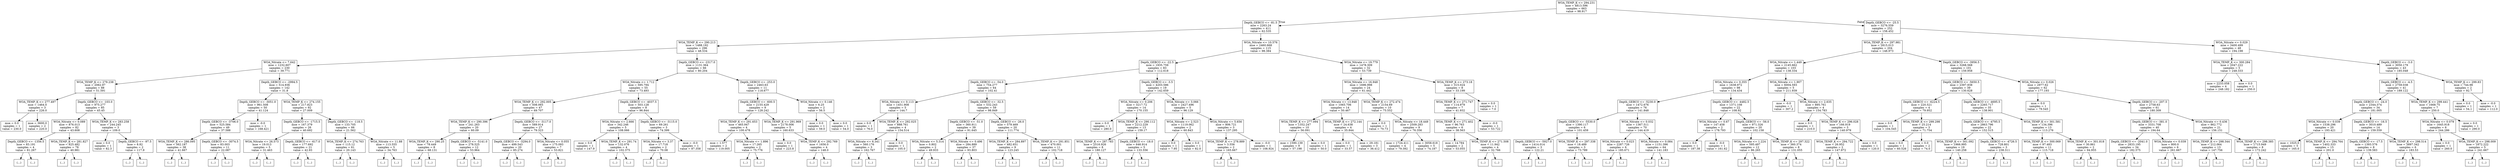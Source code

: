 digraph Tree {
node [shape=box] ;
0 [label="WOA_TEMP_K <= 294.231\nmse = 4813.596\nsamples = 663\nvalue = 98.917"] ;
1 [label="Depth_GEBCO <= -81.5\nmse = 2263.24\nsamples = 411\nvalue = 62.535"] ;
0 -> 1 [labeldistance=2.5, labelangle=45, headlabel="True"] ;
2 [label="WOA_TEMP_K <= 290.213\nmse = 1488.192\nsamples = 296\nvalue = 48.534"] ;
1 -> 2 ;
3 [label="WOA_Nitrate <= 7.642\nmse = 1232.607\nsamples = 230\nvalue = 39.771"] ;
2 -> 3 ;
4 [label="WOA_TEMP_K <= 279.238\nmse = 2062.97\nsamples = 88\nvalue = 51.591"] ;
3 -> 4 ;
5 [label="WOA_TEMP_K <= 277.497\nmse = 1464.0\nsamples = 3\nvalue = 226.0"] ;
4 -> 5 ;
6 [label="mse = 0.0\nsamples = 1\nvalue = 230.0"] ;
5 -> 6 ;
7 [label="mse = 3600.0\nsamples = 2\nvalue = 220.0"] ;
5 -> 7 ;
8 [label="Depth_GEBCO <= -103.0\nmse = 975.277\nsamples = 85\nvalue = 45.45"] ;
4 -> 8 ;
9 [label="WOA_Nitrate <= 0.089\nmse = 876.013\nsamples = 82\nvalue = 43.608"] ;
8 -> 9 ;
10 [label="Depth_GEBCO <= -1356.5\nmse = 83.191\nsamples = 4\nvalue = 81.267"] ;
9 -> 10 ;
11 [label="(...)"] ;
10 -> 11 ;
16 [label="(...)"] ;
10 -> 16 ;
17 [label="WOA_TEMP_K <= 281.827\nmse = 825.482\nsamples = 78\nvalue = 40.981"] ;
9 -> 17 ;
18 [label="(...)"] ;
17 -> 18 ;
25 [label="(...)"] ;
17 -> 25 ;
134 [label="WOA_TEMP_K <= 283.258\nmse = 244.245\nsamples = 3\nvalue = 109.0"] ;
8 -> 134 ;
135 [label="mse = 0.0\nsamples = 1\nvalue = 82.3"] ;
134 -> 135 ;
136 [label="Depth_GEBCO <= -97.5\nmse = 8.82\nsamples = 2\nvalue = 117.9"] ;
134 -> 136 ;
137 [label="(...)"] ;
136 -> 137 ;
138 [label="(...)"] ;
136 -> 138 ;
139 [label="Depth_GEBCO <= -2994.5\nmse = 514.936\nsamples = 142\nvalue = 31.8"] ;
3 -> 139 ;
140 [label="Depth_GEBCO <= -3051.0\nmse = 961.508\nsamples = 50\nvalue = 41.124"] ;
139 -> 140 ;
141 [label="Depth_GEBCO <= -3706.0\nmse = 525.584\nsamples = 49\nvalue = 37.588"] ;
140 -> 141 ;
142 [label="WOA_TEMP_K <= 286.095\nmse = 562.187\nsamples = 38\nvalue = 41.667"] ;
141 -> 142 ;
143 [label="(...)"] ;
142 -> 143 ;
214 [label="(...)"] ;
142 -> 214 ;
217 [label="Depth_GEBCO <= -3074.5\nmse = 83.003\nsamples = 11\nvalue = 22.087"] ;
141 -> 217 ;
218 [label="(...)"] ;
217 -> 218 ;
237 [label="(...)"] ;
217 -> 237 ;
238 [label="mse = -0.0\nsamples = 1\nvalue = 168.421"] ;
140 -> 238 ;
239 [label="WOA_TEMP_K <= 274.155\nmse = 217.823\nsamples = 92\nvalue = 27.009"] ;
139 -> 239 ;
240 [label="Depth_GEBCO <= -1715.5\nmse = 167.379\nsamples = 26\nvalue = 40.692"] ;
239 -> 240 ;
241 [label="WOA_Nitrate <= 26.573\nmse = 19.013\nsamples = 5\nvalue = 31.463"] ;
240 -> 241 ;
242 [label="(...)"] ;
241 -> 242 ;
249 [label="(...)"] ;
241 -> 249 ;
250 [label="Depth_GEBCO <= -617.0\nmse = 177.692\nsamples = 21\nvalue = 42.93"] ;
240 -> 250 ;
251 [label="(...)"] ;
250 -> 251 ;
260 [label="(...)"] ;
250 -> 260 ;
281 [label="Depth_GEBCO <= -118.5\nmse = 133.705\nsamples = 66\nvalue = 21.562"] ;
239 -> 281 ;
282 [label="WOA_TEMP_K <= 274.763\nmse = 115.12\nsamples = 61\nvalue = 20.143"] ;
281 -> 282 ;
283 [label="(...)"] ;
282 -> 283 ;
296 [label="(...)"] ;
282 -> 296 ;
349 [label="WOA_Nitrate <= 11.88\nmse = 113.555\nsamples = 5\nvalue = 34.763"] ;
281 -> 349 ;
350 [label="(...)"] ;
349 -> 350 ;
355 [label="(...)"] ;
349 -> 355 ;
358 [label="Depth_GEBCO <= -2317.0\nmse = 1131.364\nsamples = 66\nvalue = 80.204"] ;
2 -> 358 ;
359 [label="WOA_Nitrate <= 1.712\nmse = 595.794\nsamples = 55\nvalue = 73.493"] ;
358 -> 359 ;
360 [label="WOA_TEMP_K <= 292.005\nmse = 508.065\nsamples = 47\nvalue = 69.707"] ;
359 -> 360 ;
361 [label="WOA_TEMP_K <= 290.396\nmse = 241.263\nsamples = 20\nvalue = 60.09"] ;
360 -> 361 ;
362 [label="WOA_TEMP_K <= 290.25\nmse = 78.449\nsamples = 8\nvalue = 68.131"] ;
361 -> 362 ;
363 [label="(...)"] ;
362 -> 363 ;
364 [label="(...)"] ;
362 -> 364 ;
373 [label="Depth_GEBCO <= -5141.0\nmse = 278.525\nsamples = 12\nvalue = 53.964"] ;
361 -> 373 ;
374 [label="(...)"] ;
373 -> 374 ;
375 [label="(...)"] ;
373 -> 375 ;
396 [label="Depth_GEBCO <= -3117.0\nmse = 589.914\nsamples = 27\nvalue = 79.323"] ;
360 -> 396 ;
397 [label="Depth_GEBCO <= -3294.0\nmse = 499.543\nsamples = 20\nvalue = 85.274"] ;
396 -> 397 ;
398 [label="(...)"] ;
397 -> 398 ;
429 [label="(...)"] ;
397 -> 429 ;
432 [label="WOA_Nitrate <= 0.055\nmse = 175.093\nsamples = 7\nvalue = 53.821"] ;
396 -> 432 ;
433 [label="(...)"] ;
432 -> 433 ;
434 [label="(...)"] ;
432 -> 434 ;
437 [label="Depth_GEBCO <= -4037.5\nmse = 503.128\nsamples = 8\nvalue = 96.844"] ;
359 -> 437 ;
438 [label="WOA_Nitrate <= 2.666\nmse = 342.246\nsamples = 5\nvalue = 108.066"] ;
437 -> 438 ;
439 [label="mse = 0.0\nsamples = 1\nvalue = 147.9"] ;
438 -> 439 ;
440 [label="WOA_TEMP_K <= 291.74\nmse = 132.076\nsamples = 4\nvalue = 102.375"] ;
438 -> 440 ;
441 [label="(...)"] ;
440 -> 441 ;
444 [label="(...)"] ;
440 -> 444 ;
447 [label="Depth_GEBCO <= -3115.0\nmse = 69.261\nsamples = 3\nvalue = 74.399"] ;
437 -> 447 ;
448 [label="WOA_Nitrate <= 3.37\nmse = 17.718\nsamples = 2\nvalue = 70.08"] ;
447 -> 448 ;
449 [label="(...)"] ;
448 -> 449 ;
450 [label="(...)"] ;
448 -> 450 ;
451 [label="mse = -0.0\nsamples = 1\nvalue = 87.358"] ;
447 -> 451 ;
452 [label="Depth_GEBCO <= -253.0\nmse = 2463.63\nsamples = 11\nvalue = 118.677"] ;
358 -> 452 ;
453 [label="Depth_GEBCO <= -600.5\nmse = 2155.429\nsamples = 9\nvalue = 128.242"] ;
452 -> 453 ;
454 [label="WOA_TEMP_K <= 291.653\nmse = 465.947\nsamples = 4\nvalue = 100.478"] ;
453 -> 454 ;
455 [label="mse = 1.577\nsamples = 2\nvalue = 119.005"] ;
454 -> 455 ;
456 [label="WOA_Nitrate <= 1.896\nmse = 17.265\nsamples = 2\nvalue = 75.776"] ;
454 -> 456 ;
457 [label="(...)"] ;
456 -> 457 ;
458 [label="(...)"] ;
456 -> 458 ;
459 [label="WOA_TEMP_K <= 291.969\nmse = 2178.006\nsamples = 5\nvalue = 160.633"] ;
453 -> 459 ;
460 [label="mse = 0.0\nsamples = 1\nvalue = 223.8"] ;
459 -> 460 ;
461 [label="WOA_TEMP_K <= 292.769\nmse = 1656.0\nsamples = 4\nvalue = 148.0"] ;
459 -> 461 ;
462 [label="(...)"] ;
461 -> 462 ;
463 [label="(...)"] ;
461 -> 463 ;
466 [label="WOA_Nitrate <= 0.146\nmse = 6.25\nsamples = 2\nvalue = 56.5"] ;
452 -> 466 ;
467 [label="mse = 0.0\nsamples = 1\nvalue = 59.0"] ;
466 -> 467 ;
468 [label="mse = 0.0\nsamples = 1\nvalue = 54.0"] ;
466 -> 468 ;
469 [label="WOA_Nitrate <= 10.576\nmse = 2460.668\nsamples = 115\nvalue = 98.384"] ;
1 -> 469 ;
470 [label="Depth_GEBCO <= -22.5\nmse = 1935.759\nsamples = 83\nvalue = 112.618"] ;
469 -> 470 ;
471 [label="Depth_GEBCO <= -54.0\nmse = 754.277\nsamples = 64\nvalue = 102.41"] ;
470 -> 471 ;
472 [label="WOA_Nitrate <= 0.113\nmse = 1451.908\nsamples = 5\nvalue = 144.7"] ;
471 -> 472 ;
473 [label="mse = 0.0\nsamples = 1\nvalue = 76.0"] ;
472 -> 473 ;
474 [label="WOA_TEMP_K <= 292.025\nmse = 888.761\nsamples = 4\nvalue = 154.514"] ;
472 -> 474 ;
475 [label="WOA_Nitrate <= 6.341\nmse = 560.176\nsamples = 3\nvalue = 162.767"] ;
474 -> 475 ;
476 [label="(...)"] ;
475 -> 476 ;
479 [label="(...)"] ;
475 -> 479 ;
480 [label="mse = 0.0\nsamples = 1\nvalue = 105.0"] ;
474 -> 480 ;
481 [label="Depth_GEBCO <= -32.5\nmse = 532.243\nsamples = 59\nvalue = 98.849"] ;
471 -> 481 ;
482 [label="Depth_GEBCO <= -51.0\nmse = 360.911\nsamples = 39\nvalue = 91.645"] ;
481 -> 482 ;
483 [label="WOA_Nitrate <= 5.314\nmse = 0.802\nsamples = 2\nvalue = 49.933"] ;
482 -> 483 ;
484 [label="(...)"] ;
483 -> 484 ;
485 [label="(...)"] ;
483 -> 485 ;
486 [label="WOA_Nitrate <= 0.496\nmse = 284.889\nsamples = 37\nvalue = 93.803"] ;
482 -> 486 ;
487 [label="(...)"] ;
486 -> 487 ;
492 [label="(...)"] ;
486 -> 492 ;
531 [label="Depth_GEBCO <= -26.0\nmse = 579.469\nsamples = 20\nvalue = 111.774"] ;
481 -> 531 ;
532 [label="WOA_TEMP_K <= 284.897\nmse = 482.651\nsamples = 9\nvalue = 123.245"] ;
531 -> 532 ;
533 [label="(...)"] ;
532 -> 533 ;
536 [label="(...)"] ;
532 -> 536 ;
549 [label="WOA_TEMP_K <= 291.851\nmse = 470.001\nsamples = 11\nvalue = 102.718"] ;
531 -> 549 ;
550 [label="(...)"] ;
549 -> 550 ;
559 [label="(...)"] ;
549 -> 559 ;
564 [label="Depth_GEBCO <= -3.5\nmse = 4203.586\nsamples = 19\nvalue = 142.659"] ;
470 -> 564 ;
565 [label="WOA_Nitrate <= 0.206\nmse = 3217.72\nsamples = 14\nvalue = 170.155"] ;
564 -> 565 ;
566 [label="mse = 0.0\nsamples = 1\nvalue = 280.0"] ;
565 -> 566 ;
567 [label="WOA_TEMP_K <= 290.112\nmse = 2212.229\nsamples = 13\nvalue = 159.17"] ;
565 -> 567 ;
568 [label="WOA_TEMP_K <= 287.783\nmse = 2516.926\nsamples = 8\nvalue = 180.127"] ;
567 -> 568 ;
569 [label="(...)"] ;
568 -> 569 ;
578 [label="(...)"] ;
568 -> 578 ;
583 [label="Depth_GEBCO <= -18.0\nmse = 646.914\nsamples = 5\nvalue = 133.556"] ;
567 -> 583 ;
584 [label="(...)"] ;
583 -> 584 ;
585 [label="(...)"] ;
583 -> 585 ;
592 [label="WOA_Nitrate <= 3.066\nmse = 2427.496\nsamples = 5\nvalue = 96.129"] ;
564 -> 592 ;
593 [label="WOA_Nitrate <= 2.523\nmse = 1119.062\nsamples = 2\nvalue = 60.843"] ;
592 -> 593 ;
594 [label="mse = 0.0\nsamples = 1\nvalue = 7.95"] ;
593 -> 594 ;
595 [label="mse = 0.0\nsamples = 1\nvalue = 82.0"] ;
593 -> 595 ;
596 [label="WOA_Nitrate <= 5.656\nmse = 806.721\nsamples = 3\nvalue = 137.295"] ;
592 -> 596 ;
597 [label="WOA_TEMP_K <= 278.889\nmse = 3.556\nsamples = 2\nvalue = 165.667"] ;
596 -> 597 ;
598 [label="(...)"] ;
597 -> 598 ;
599 [label="(...)"] ;
597 -> 599 ;
600 [label="mse = -0.0\nsamples = 1\nvalue = 108.924"] ;
596 -> 600 ;
601 [label="WOA_Nitrate <= 19.779\nmse = 1478.309\nsamples = 32\nvalue = 53.739"] ;
469 -> 601 ;
602 [label="WOA_Nitrate <= 16.948\nmse = 1696.998\nsamples = 24\nvalue = 61.442"] ;
601 -> 602 ;
603 [label="WOA_Nitrate <= 13.948\nmse = 1065.706\nsamples = 14\nvalue = 50.467"] ;
602 -> 603 ;
604 [label="WOA_TEMP_K <= 277.094\nmse = 1352.247\nsamples = 10\nvalue = 56.091"] ;
603 -> 604 ;
605 [label="mse = 1590.139\nsamples = 9\nvalue = 57.198"] ;
604 -> 605 ;
606 [label="mse = 0.0\nsamples = 1\nvalue = 50.0"] ;
604 -> 606 ;
607 [label="WOA_TEMP_K <= 272.144\nmse = 24.638\nsamples = 4\nvalue = 35.844"] ;
603 -> 607 ;
608 [label="mse = 0.0\nsamples = 1\nvalue = 33.57"] ;
607 -> 608 ;
609 [label="mse = 29.181\nsamples = 3\nvalue = 36.412"] ;
607 -> 609 ;
610 [label="WOA_TEMP_K <= 272.474\nmse = 2154.69\nsamples = 10\nvalue = 75.552"] ;
602 -> 610 ;
611 [label="mse = 0.0\nsamples = 1\nvalue = 70.73"] ;
610 -> 611 ;
612 [label="WOA_Nitrate <= 18.449\nmse = 2509.283\nsamples = 9\nvalue = 76.356"] ;
610 -> 612 ;
613 [label="mse = 1724.411\nsamples = 4\nvalue = 79.392"] ;
612 -> 613 ;
614 [label="mse = 3058.618\nsamples = 5\nvalue = 74.187"] ;
612 -> 614 ;
615 [label="WOA_TEMP_K <= 273.18\nmse = 315.024\nsamples = 8\nvalue = 33.199"] ;
601 -> 615 ;
616 [label="WOA_TEMP_K <= 271.747\nmse = 114.979\nsamples = 7\nvalue = 41.932"] ;
615 -> 616 ;
617 [label="WOA_TEMP_K <= 271.402\nmse = 96.763\nsamples = 6\nvalue = 38.563"] ;
616 -> 617 ;
618 [label="mse = 14.784\nsamples = 2\nvalue = 53.055"] ;
617 -> 618 ;
619 [label="WOA_TEMP_K <= 271.508\nmse = 11.942\nsamples = 4\nvalue = 32.766"] ;
617 -> 619 ;
620 [label="(...)"] ;
619 -> 620 ;
621 [label="(...)"] ;
619 -> 621 ;
624 [label="mse = -0.0\nsamples = 1\nvalue = 53.722"] ;
616 -> 624 ;
625 [label="mse = 0.0\nsamples = 1\nvalue = 7.0"] ;
615 -> 625 ;
626 [label="Depth_GEBCO <= -25.5\nmse = 3276.559\nsamples = 252\nvalue = 158.452"] ;
0 -> 626 [labeldistance=2.5, labelangle=-45, headlabel="False"] ;
627 [label="WOA_TEMP_K <= 297.981\nmse = 2815.013\nsamples = 204\nvalue = 148.973"] ;
626 -> 627 ;
628 [label="WOA_Nitrate <= 1.449\nmse = 2145.662\nsamples = 103\nvalue = 138.334"] ;
627 -> 628 ;
629 [label="WOA_Nitrate <= 0.355\nmse = 1638.972\nsamples = 98\nvalue = 134.434"] ;
628 -> 629 ;
630 [label="Depth_GEBCO <= -5230.0\nmse = 1472.676\nsamples = 76\nvalue = 141.848"] ;
629 -> 630 ;
631 [label="Depth_GEBCO <= -5530.0\nmse = 1390.117\nsamples = 6\nvalue = 101.459"] ;
630 -> 631 ;
632 [label="Depth_GEBCO <= -5927.0\nmse = 1414.014\nsamples = 3\nvalue = 122.21"] ;
631 -> 632 ;
633 [label="(...)"] ;
632 -> 633 ;
636 [label="(...)"] ;
632 -> 636 ;
637 [label="WOA_TEMP_K <= 297.338\nmse = 18.489\nsamples = 3\nvalue = 73.789"] ;
631 -> 637 ;
638 [label="(...)"] ;
637 -> 638 ;
641 [label="(...)"] ;
637 -> 641 ;
642 [label="WOA_Nitrate <= 0.032\nmse = 1367.511\nsamples = 70\nvalue = 144.419"] ;
630 -> 642 ;
643 [label="WOA_Nitrate <= 0.023\nmse = 2287.726\nsamples = 6\nvalue = 185.671"] ;
642 -> 643 ;
644 [label="(...)"] ;
643 -> 644 ;
653 [label="(...)"] ;
643 -> 653 ;
654 [label="WOA_Nitrate <= 0.084\nmse = 1151.396\nsamples = 64\nvalue = 141.183"] ;
642 -> 654 ;
655 [label="(...)"] ;
654 -> 655 ;
674 [label="(...)"] ;
654 -> 674 ;
759 [label="Depth_GEBCO <= -4482.5\nmse = 1371.108\nsamples = 22\nvalue = 108.92"] ;
629 -> 759 ;
760 [label="WOA_Nitrate <= 0.67\nmse = 147.458\nsamples = 2\nvalue = 178.793"] ;
759 -> 760 ;
761 [label="mse = 0.0\nsamples = 1\nvalue = 187.38"] ;
760 -> 761 ;
762 [label="mse = -0.0\nsamples = 1\nvalue = 161.62"] ;
760 -> 762 ;
763 [label="Depth_GEBCO <= -56.0\nmse = 971.326\nsamples = 20\nvalue = 102.158"] ;
759 -> 763 ;
764 [label="WOA_Nitrate <= 1.224\nmse = 595.497\nsamples = 12\nvalue = 86.265"] ;
763 -> 764 ;
765 [label="(...)"] ;
764 -> 765 ;
786 [label="(...)"] ;
764 -> 786 ;
787 [label="WOA_TEMP_K <= 297.322\nmse = 360.374\nsamples = 8\nvalue = 131.055"] ;
763 -> 787 ;
788 [label="(...)"] ;
787 -> 788 ;
795 [label="(...)"] ;
787 -> 795 ;
796 [label="WOA_Nitrate <= 1.907\nmse = 6004.593\nsamples = 5\nvalue = 211.939"] ;
628 -> 796 ;
797 [label="mse = -0.0\nsamples = 1\nvalue = 307.2"] ;
796 -> 797 ;
798 [label="WOA_Nitrate <= 2.635\nmse = 895.761\nsamples = 4\nvalue = 154.783"] ;
796 -> 798 ;
799 [label="mse = 0.0\nsamples = 1\nvalue = 210.0"] ;
798 -> 799 ;
800 [label="WOA_TEMP_K <= 296.028\nmse = 166.919\nsamples = 3\nvalue = 140.979"] ;
798 -> 800 ;
801 [label="WOA_TEMP_K <= 294.722\nmse = 26.952\nsamples = 2\nvalue = 147.972"] ;
800 -> 801 ;
802 [label="(...)"] ;
801 -> 802 ;
803 [label="(...)"] ;
801 -> 803 ;
804 [label="mse = 0.0\nsamples = 1\nvalue = 120.0"] ;
800 -> 804 ;
805 [label="Depth_GEBCO <= -3956.5\nmse = 3268.568\nsamples = 101\nvalue = 159.958"] ;
627 -> 805 ;
806 [label="Depth_GEBCO <= -5650.5\nmse = 2397.938\nsamples = 39\nvalue = 130.628"] ;
805 -> 806 ;
807 [label="Depth_GEBCO <= -6224.5\nmse = 220.521\nsamples = 4\nvalue = 79.952"] ;
806 -> 807 ;
808 [label="mse = 0.0\nsamples = 1\nvalue = 104.545"] ;
807 -> 808 ;
809 [label="WOA_TEMP_K <= 299.298\nmse = 25.214\nsamples = 3\nvalue = 71.754"] ;
807 -> 809 ;
810 [label="mse = 0.0\nsamples = 1\nvalue = 60.526"] ;
809 -> 810 ;
811 [label="mse = 0.0\nsamples = 2\nvalue = 74.0"] ;
809 -> 811 ;
812 [label="Depth_GEBCO <= -4695.5\nmse = 2265.717\nsamples = 35\nvalue = 138.901"] ;
806 -> 812 ;
813 [label="Depth_GEBCO <= -4795.5\nmse = 2863.796\nsamples = 22\nvalue = 152.515"] ;
812 -> 813 ;
814 [label="WOA_TEMP_K <= 301.092\nmse = 1966.995\nsamples = 19\nvalue = 140.258"] ;
813 -> 814 ;
815 [label="(...)"] ;
814 -> 815 ;
838 [label="(...)"] ;
814 -> 838 ;
851 [label="Depth_GEBCO <= -4726.5\nmse = 728.801\nsamples = 3\nvalue = 238.311"] ;
813 -> 851 ;
852 [label="(...)"] ;
851 -> 852 ;
855 [label="(...)"] ;
851 -> 855 ;
856 [label="WOA_TEMP_K <= 301.581\nmse = 134.396\nsamples = 13\nvalue = 113.276"] ;
812 -> 856 ;
857 [label="WOA_TEMP_K <= 300.069\nmse = 97.483\nsamples = 11\nvalue = 115.718"] ;
856 -> 857 ;
858 [label="(...)"] ;
857 -> 858 ;
867 [label="(...)"] ;
857 -> 867 ;
876 [label="WOA_TEMP_K <= 301.818\nmse = 30.861\nsamples = 2\nvalue = 94.955"] ;
856 -> 876 ;
877 [label="(...)"] ;
876 -> 877 ;
878 [label="(...)"] ;
876 -> 878 ;
879 [label="WOA_Nitrate <= 0.026\nmse = 2977.62\nsamples = 62\nvalue = 177.193"] ;
805 -> 879 ;
880 [label="mse = 0.0\nsamples = 1\nvalue = 79.545"] ;
879 -> 880 ;
881 [label="Depth_GEBCO <= -207.5\nmse = 2758.63\nsamples = 61\nvalue = 180.309"] ;
879 -> 881 ;
882 [label="Depth_GEBCO <= -381.0\nmse = 3331.708\nsamples = 40\nvalue = 194.64"] ;
881 -> 882 ;
883 [label="Depth_GEBCO <= -2041.0\nmse = 2833.195\nsamples = 34\nvalue = 182.575"] ;
882 -> 883 ;
884 [label="(...)"] ;
883 -> 884 ;
935 [label="(...)"] ;
883 -> 935 ;
940 [label="WOA_Nitrate <= 0.039\nmse = 800.0\nsamples = 6\nvalue = 261.667"] ;
882 -> 940 ;
941 [label="(...)"] ;
940 -> 941 ;
942 [label="(...)"] ;
940 -> 942 ;
947 [label="WOA_Nitrate <= 0.436\nmse = 862.772\nsamples = 21\nvalue = 156.151"] ;
881 -> 947 ;
948 [label="WOA_TEMP_K <= 298.344\nmse = 212.064\nsamples = 13\nvalue = 147.756"] ;
947 -> 948 ;
949 [label="(...)"] ;
948 -> 949 ;
952 [label="(...)"] ;
948 -> 952 ;
963 [label="WOA_TEMP_K <= 298.385\nmse = 1715.949\nsamples = 8\nvalue = 172.242"] ;
947 -> 963 ;
964 [label="(...)"] ;
963 -> 964 ;
973 [label="(...)"] ;
963 -> 973 ;
974 [label="WOA_Nitrate <= 0.029\nmse = 3400.499\nsamples = 48\nvalue = 194.198"] ;
626 -> 974 ;
975 [label="WOA_TEMP_K <= 300.284\nmse = 2047.222\nsamples = 5\nvalue = 248.333"] ;
974 -> 975 ;
976 [label="mse = 2233.058\nsamples = 4\nvalue = 248.182"] ;
975 -> 976 ;
977 [label="mse = 0.0\nsamples = 1\nvalue = 250.0"] ;
975 -> 977 ;
978 [label="Depth_GEBCO <= -3.0\nmse = 3050.179\nsamples = 43\nvalue = 185.048"] ;
974 -> 978 ;
979 [label="Depth_GEBCO <= -4.5\nmse = 2759.038\nsamples = 41\nvalue = 189.122"] ;
978 -> 979 ;
980 [label="Depth_GEBCO <= -24.0\nmse = 2344.374\nsamples = 34\nvalue = 181.005"] ;
979 -> 980 ;
981 [label="WOA_Nitrate <= 0.039\nmse = 1538.296\nsamples = 20\nvalue = 193.421"] ;
980 -> 981 ;
982 [label="mse = 1025.0\nsamples = 5\nvalue = 165.0"] ;
981 -> 982 ;
983 [label="WOA_TEMP_K <= 294.764\nmse = 1402.333\nsamples = 15\nvalue = 201.0"] ;
981 -> 983 ;
984 [label="(...)"] ;
983 -> 984 ;
985 [label="(...)"] ;
983 -> 985 ;
992 [label="Depth_GEBCO <= -16.5\nmse = 3010.489\nsamples = 14\nvalue = 159.559"] ;
980 -> 992 ;
993 [label="Depth_GEBCO <= -17.5\nmse = 1393.576\nsamples = 8\nvalue = 139.583"] ;
992 -> 993 ;
994 [label="(...)"] ;
993 -> 994 ;
999 [label="(...)"] ;
993 -> 999 ;
1000 [label="WOA_TEMP_K <= 298.514\nmse = 3897.342\nsamples = 6\nvalue = 183.53"] ;
992 -> 1000 ;
1001 [label="(...)"] ;
1000 -> 1001 ;
1006 [label="(...)"] ;
1000 -> 1006 ;
1009 [label="WOA_TEMP_K <= 299.441\nmse = 1668.75\nsamples = 7\nvalue = 250.0"] ;
979 -> 1009 ;
1010 [label="WOA_Nitrate <= 0.079\nmse = 1645.918\nsamples = 6\nvalue = 244.286"] ;
1009 -> 1010 ;
1011 [label="mse = 0.0\nsamples = 1\nvalue = 260.0"] ;
1010 -> 1011 ;
1012 [label="WOA_TEMP_K <= 298.009\nmse = 1872.222\nsamples = 5\nvalue = 241.667"] ;
1010 -> 1012 ;
1013 [label="(...)"] ;
1012 -> 1013 ;
1014 [label="(...)"] ;
1012 -> 1014 ;
1015 [label="mse = 0.0\nsamples = 1\nvalue = 290.0"] ;
1009 -> 1015 ;
1016 [label="WOA_TEMP_K <= 299.83\nmse = 744.98\nsamples = 2\nvalue = 92.7"] ;
978 -> 1016 ;
1017 [label="mse = 0.0\nsamples = 1\nvalue = 54.1"] ;
1016 -> 1017 ;
1018 [label="mse = -0.0\nsamples = 1\nvalue = 112.0"] ;
1016 -> 1018 ;
}
